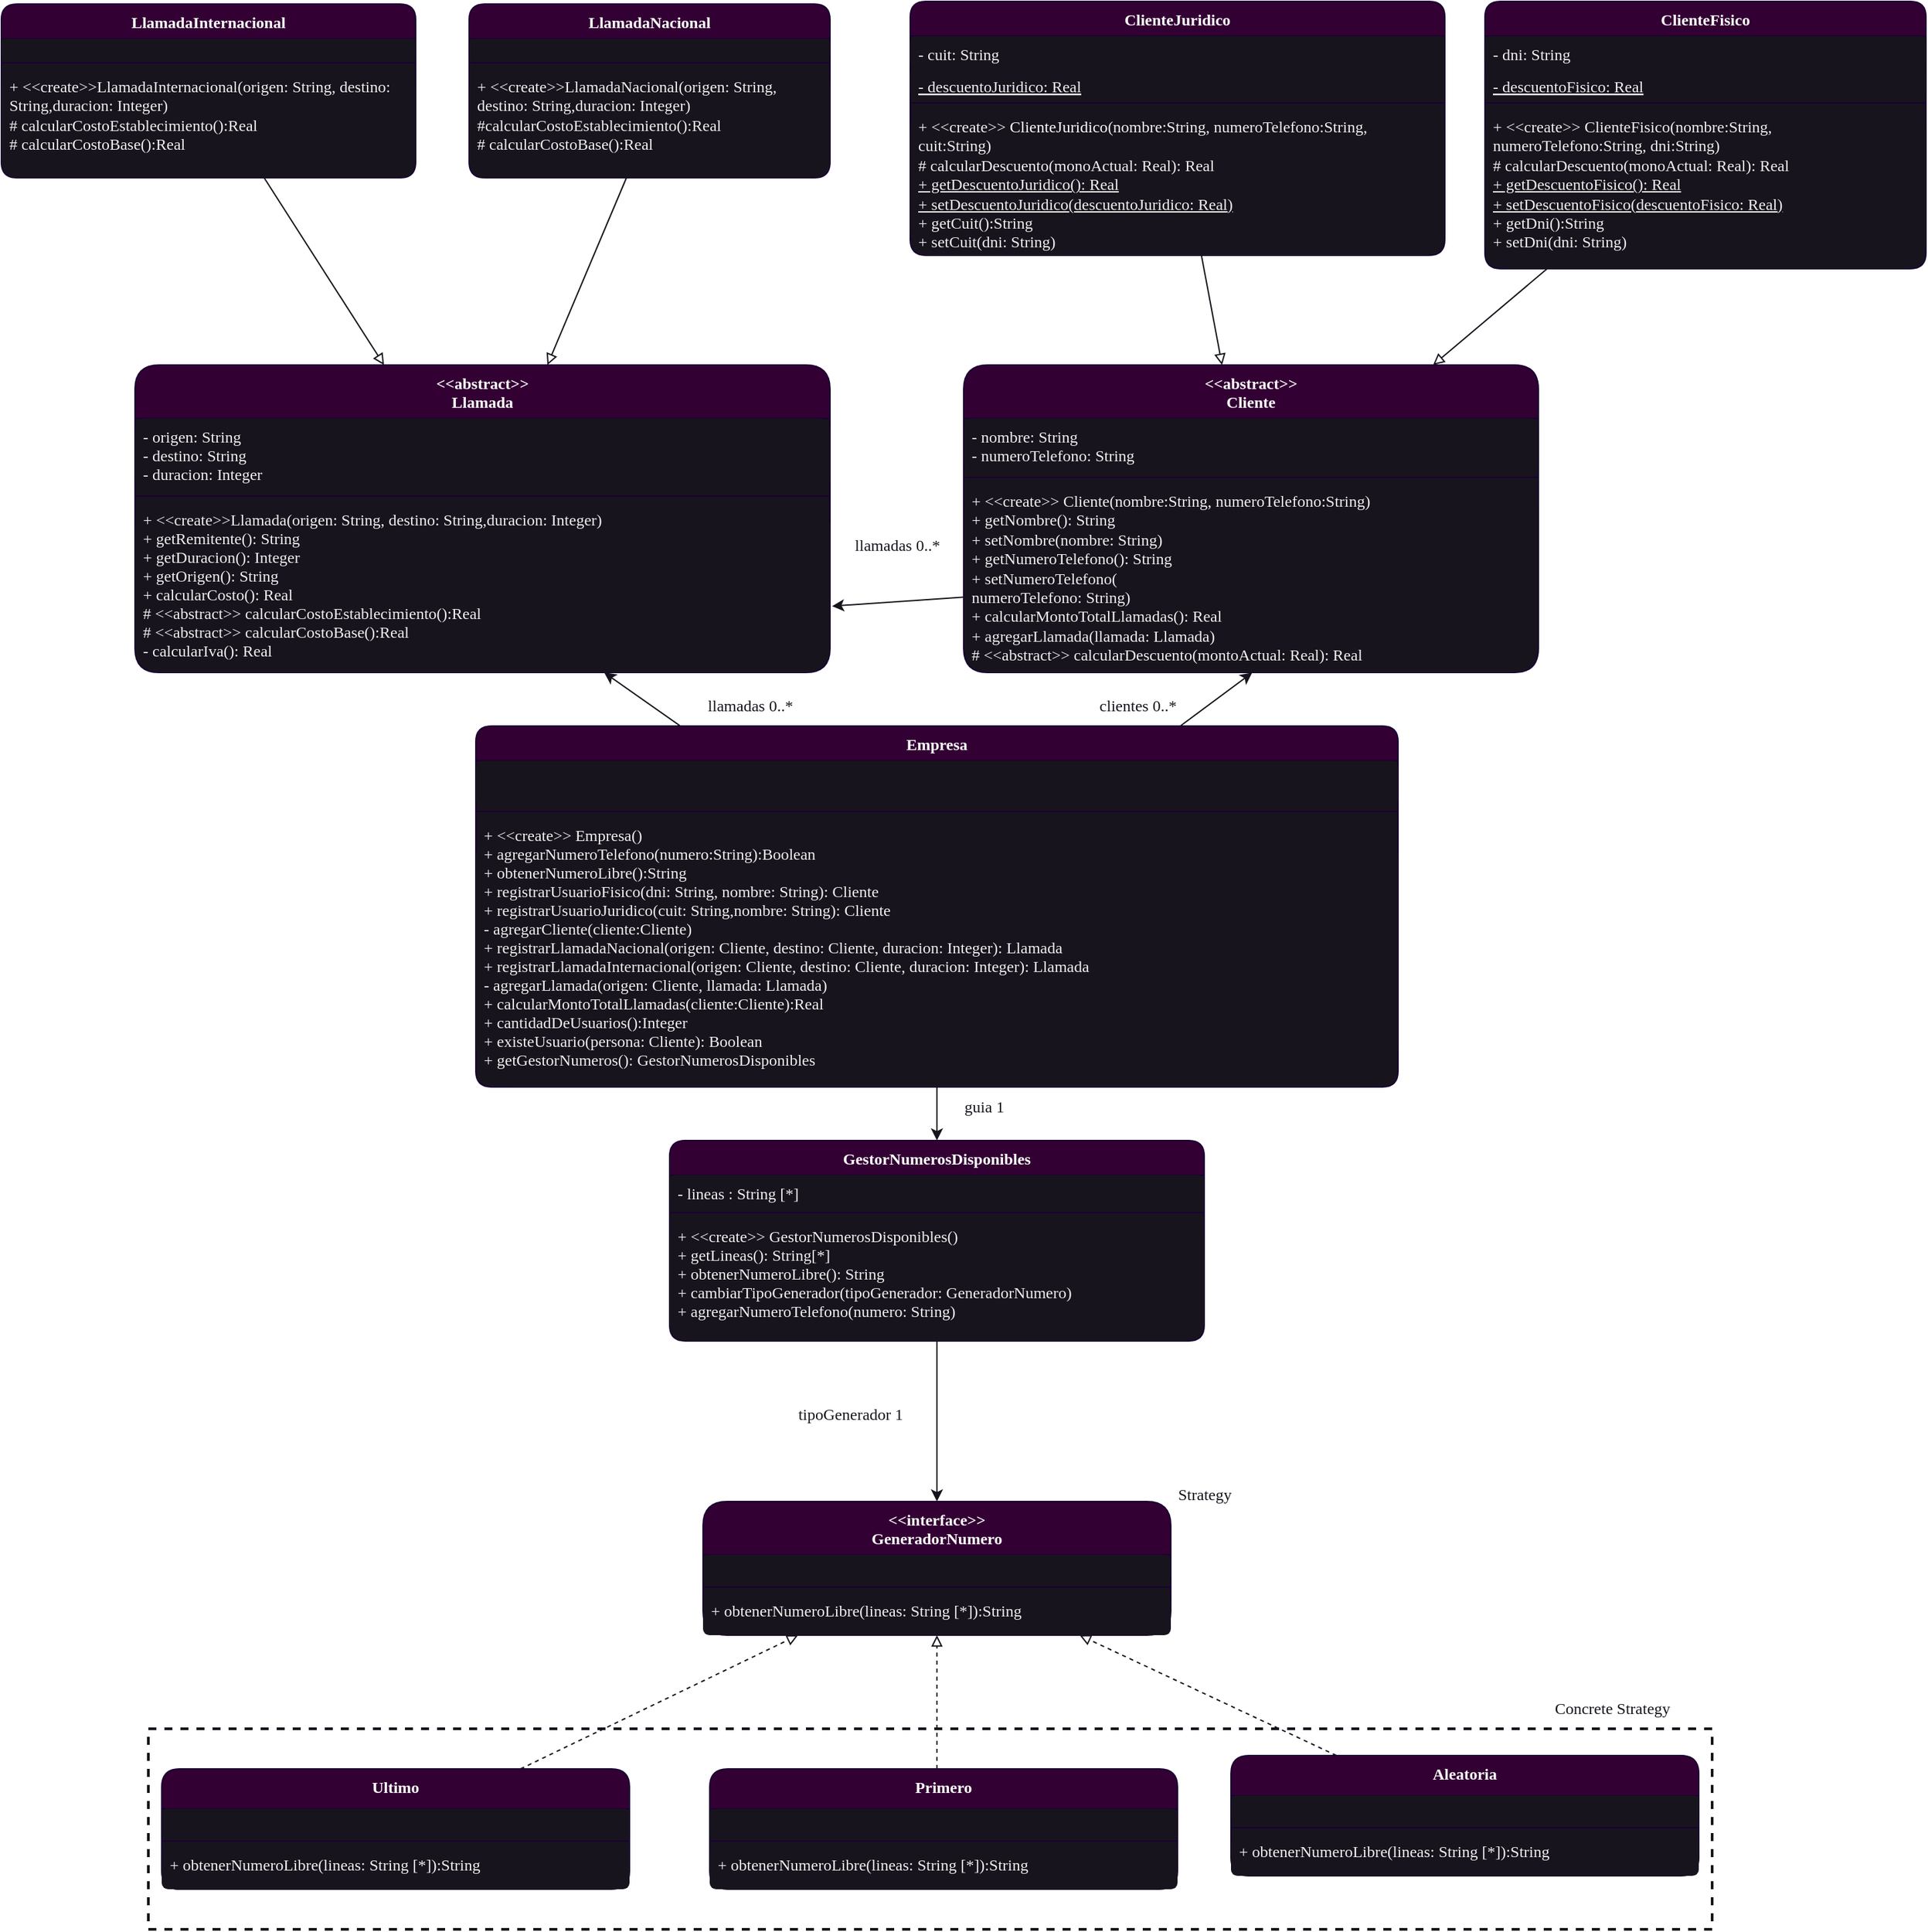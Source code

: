 <mxfile>
    <diagram id="ZDwx_2lt21PSLHX_r7NO" name="Page-1">
        <mxGraphModel dx="2600" dy="1743" grid="1" gridSize="10" guides="1" tooltips="1" connect="1" arrows="1" fold="1" page="1" pageScale="1" pageWidth="1169" pageHeight="827" background="#ffffff" math="0" shadow="0">
            <root>
                <mxCell id="0"/>
                <mxCell id="1" parent="0"/>
                <mxCell id="7" value="GestorNumerosDisponibles" style="swimlane;fontStyle=1;align=center;verticalAlign=top;childLayout=stackLayout;horizontal=1;startSize=26;horizontalStack=0;resizeParent=1;resizeParentMax=0;resizeLast=0;collapsible=1;marginBottom=0;fontFamily=JetBrains Mono;fontSource=https%3A%2F%2Ffonts.googleapis.com%2Fcss%3Ffamily%3DJetBrains%2BMono;swimlaneFillColor=#18141D;fillColor=#330033;fontColor=#ffffff;strokeColor=#190033;rounded=1;" parent="1" vertex="1">
                    <mxGeometry x="120" y="670" width="400" height="150" as="geometry"/>
                </mxCell>
                <mxCell id="8" value="- lineas : String [*]" style="text;strokeColor=none;fillColor=#18141D;align=left;verticalAlign=top;spacingLeft=4;spacingRight=4;overflow=hidden;rotatable=0;points=[[0,0.5],[1,0.5]];portConstraint=eastwest;fontFamily=JetBrains Mono;fontSource=https%3A%2F%2Ffonts.googleapis.com%2Fcss%3Ffamily%3DJetBrains%2BMono;rounded=1;fontColor=#F0F0F0;" parent="7" vertex="1">
                    <mxGeometry y="26" width="400" height="24" as="geometry"/>
                </mxCell>
                <mxCell id="9" value="" style="line;strokeWidth=1;fillColor=none;align=left;verticalAlign=middle;spacingTop=-1;spacingLeft=3;spacingRight=3;rotatable=0;labelPosition=right;points=[];portConstraint=eastwest;strokeColor=inherit;fontFamily=JetBrains Mono;fontSource=https%3A%2F%2Ffonts.googleapis.com%2Fcss%3Ffamily%3DJetBrains%2BMono;rounded=1;" parent="7" vertex="1">
                    <mxGeometry y="50" width="400" height="8" as="geometry"/>
                </mxCell>
                <mxCell id="10" value="+ &lt;&lt;create&gt;&gt; GestorNumerosDisponibles()&#10;+ getLineas(): String[*]&#10;+ obtenerNumeroLibre(): String&#10;+ cambiarTipoGenerador(tipoGenerador: GeneradorNumero)&#10;+ agregarNumeroTelefono(numero: String)" style="text;strokeColor=none;fillColor=#18141D;align=left;verticalAlign=top;spacingLeft=4;spacingRight=4;overflow=hidden;rotatable=0;points=[[0,0.5],[1,0.5]];portConstraint=eastwest;fontFamily=JetBrains Mono;fontSource=https%3A%2F%2Ffonts.googleapis.com%2Fcss%3Ffamily%3DJetBrains%2BMono;rounded=1;fontColor=#F0F0F0;" parent="7" vertex="1">
                    <mxGeometry y="58" width="400" height="92" as="geometry"/>
                </mxCell>
                <mxCell id="12" value="&lt;&lt;abstract&gt;&gt;&#10;Llamada" style="swimlane;fontStyle=1;align=center;verticalAlign=top;childLayout=stackLayout;horizontal=1;startSize=40;horizontalStack=0;resizeParent=1;resizeParentMax=0;resizeLast=0;collapsible=1;marginBottom=0;fontFamily=JetBrains Mono;fontSource=https%3A%2F%2Ffonts.googleapis.com%2Fcss%3Ffamily%3DJetBrains%2BMono;swimlaneFillColor=#18141D;fillColor=#330033;fontColor=#ffffff;strokeColor=#190033;rounded=1;" parent="1" vertex="1">
                    <mxGeometry x="-280" y="90" width="520" height="230" as="geometry"/>
                </mxCell>
                <mxCell id="13" value="- origen: String&#10;- destino: String&#10;- duracion: Integer" style="text;strokeColor=none;fillColor=#18141D;align=left;verticalAlign=top;spacingLeft=4;spacingRight=4;overflow=hidden;rotatable=0;points=[[0,0.5],[1,0.5]];portConstraint=eastwest;fontFamily=JetBrains Mono;fontSource=https%3A%2F%2Ffonts.googleapis.com%2Fcss%3Ffamily%3DJetBrains%2BMono;rounded=1;fontColor=#F0F0F0;" parent="12" vertex="1">
                    <mxGeometry y="40" width="520" height="54" as="geometry"/>
                </mxCell>
                <mxCell id="14" value="" style="line;strokeWidth=1;fillColor=none;align=left;verticalAlign=middle;spacingTop=-1;spacingLeft=3;spacingRight=3;rotatable=0;labelPosition=right;points=[];portConstraint=eastwest;strokeColor=inherit;fontFamily=JetBrains Mono;fontSource=https%3A%2F%2Ffonts.googleapis.com%2Fcss%3Ffamily%3DJetBrains%2BMono;rounded=1;" parent="12" vertex="1">
                    <mxGeometry y="94" width="520" height="8" as="geometry"/>
                </mxCell>
                <mxCell id="15" value="+ &lt;&lt;create&gt;&gt;Llamada(origen: String, destino: String,duracion: Integer)&#10;+ getRemitente(): String&#10;+ getDuracion(): Integer&#10;+ getOrigen(): String&#10;+ calcularCosto(): Real&#10;# &lt;&lt;abstract&gt;&gt; calcularCostoEstablecimiento():Real&#10;# &lt;&lt;abstract&gt;&gt; calcularCostoBase():Real&#10;- calcularIva(): Real" style="text;strokeColor=none;fillColor=#18141D;align=left;verticalAlign=top;spacingLeft=4;spacingRight=4;overflow=hidden;rotatable=0;points=[[0,0.5],[1,0.5]];portConstraint=eastwest;fontFamily=JetBrains Mono;fontSource=https%3A%2F%2Ffonts.googleapis.com%2Fcss%3Ffamily%3DJetBrains%2BMono;rounded=1;fontColor=#F0F0F0;" parent="12" vertex="1">
                    <mxGeometry y="102" width="520" height="128" as="geometry"/>
                </mxCell>
                <mxCell id="16" value="&lt;&lt;abstract&gt;&gt;&#10;Cliente" style="swimlane;fontStyle=1;align=center;verticalAlign=top;childLayout=stackLayout;horizontal=1;startSize=40;horizontalStack=0;resizeParent=1;resizeParentMax=0;resizeLast=0;collapsible=1;marginBottom=0;fontFamily=JetBrains Mono;fontSource=https%3A%2F%2Ffonts.googleapis.com%2Fcss%3Ffamily%3DJetBrains%2BMono;swimlaneFillColor=#18141D;fillColor=#330033;fontColor=#ffffff;strokeColor=#190033;gradientColor=none;rounded=1;labelBackgroundColor=none;labelBorderColor=none;" parent="1" vertex="1">
                    <mxGeometry x="340" y="90" width="430" height="230" as="geometry"/>
                </mxCell>
                <mxCell id="17" value="- nombre: String&#10;- numeroTelefono: String" style="text;strokeColor=none;fillColor=#18141D;align=left;verticalAlign=top;spacingLeft=4;spacingRight=4;overflow=hidden;rotatable=0;points=[[0,0.5],[1,0.5]];portConstraint=eastwest;fontFamily=JetBrains Mono;fontSource=https%3A%2F%2Ffonts.googleapis.com%2Fcss%3Ffamily%3DJetBrains%2BMono;rounded=1;fontColor=#F0F0F0;" parent="16" vertex="1">
                    <mxGeometry y="40" width="430" height="40" as="geometry"/>
                </mxCell>
                <mxCell id="18" value="" style="line;strokeWidth=1;fillColor=none;align=left;verticalAlign=middle;spacingTop=-1;spacingLeft=3;spacingRight=3;rotatable=0;labelPosition=right;points=[];portConstraint=eastwest;strokeColor=inherit;fontFamily=JetBrains Mono;fontSource=https%3A%2F%2Ffonts.googleapis.com%2Fcss%3Ffamily%3DJetBrains%2BMono;rounded=1;" parent="16" vertex="1">
                    <mxGeometry y="80" width="430" height="8" as="geometry"/>
                </mxCell>
                <mxCell id="19" value="+ &amp;lt;&amp;lt;create&amp;gt;&amp;gt; Cliente(nombre:String, numeroTelefono:String)&lt;br&gt;+ getNombre(): String&lt;br&gt;+ setNombre(nombre: String)&lt;br&gt;+ getNumeroTelefono(): String&lt;br&gt;+ setNumeroTelefono(&lt;br&gt;numeroTelefono: String)&lt;br&gt;+ calcularMontoTotalLlamadas(): Real&lt;br&gt;+ agregarLlamada(llamada: Llamada)&lt;br&gt;# &amp;lt;&amp;lt;abstract&amp;gt;&amp;gt; calcularDescuento(montoActual: Real): Real" style="text;strokeColor=none;fillColor=#18141D;align=left;verticalAlign=top;spacingLeft=4;spacingRight=4;overflow=hidden;rotatable=0;points=[[0,0.5],[1,0.5]];portConstraint=eastwest;fontFamily=JetBrains Mono;fontSource=https%3A%2F%2Ffonts.googleapis.com%2Fcss%3Ffamily%3DJetBrains%2BMono;rounded=1;labelBackgroundColor=none;labelBorderColor=none;html=1;fontColor=#F0F0F0;" parent="16" vertex="1">
                    <mxGeometry y="88" width="430" height="142" as="geometry"/>
                </mxCell>
                <mxCell id="40" style="edgeStyle=none;html=1;labelBackgroundColor=#FFFFFF;strokeColor=#18141D;fontColor=#F0F0F0;" parent="1" source="20" target="15" edge="1">
                    <mxGeometry relative="1" as="geometry"/>
                </mxCell>
                <mxCell id="41" style="edgeStyle=none;html=1;entryX=0.502;entryY=1.001;entryDx=0;entryDy=0;entryPerimeter=0;labelBackgroundColor=#FFFFFF;strokeColor=#18141D;fontColor=#F0F0F0;" parent="1" source="20" target="19" edge="1">
                    <mxGeometry relative="1" as="geometry"/>
                </mxCell>
                <mxCell id="20" value="Empresa" style="swimlane;fontStyle=1;align=center;verticalAlign=top;childLayout=stackLayout;horizontal=1;startSize=26;horizontalStack=0;resizeParent=1;resizeParentMax=0;resizeLast=0;collapsible=1;marginBottom=0;fontFamily=JetBrains Mono;fontSource=https%3A%2F%2Ffonts.googleapis.com%2Fcss%3Ffamily%3DJetBrains%2BMono;swimlaneFillColor=#18141D;fillColor=#330033;fontColor=#FFFFFF;strokeColor=#190033;rounded=1;" parent="1" vertex="1">
                    <mxGeometry x="-25" y="360" width="690" height="270" as="geometry"/>
                </mxCell>
                <mxCell id="21" value="" style="text;strokeColor=none;fillColor=#18141D;align=left;verticalAlign=top;spacingLeft=4;spacingRight=4;overflow=hidden;rotatable=0;points=[[0,0.5],[1,0.5]];portConstraint=eastwest;fontFamily=JetBrains Mono;fontSource=https%3A%2F%2Ffonts.googleapis.com%2Fcss%3Ffamily%3DJetBrains%2BMono;rounded=1;fontColor=#F0F0F0;" parent="20" vertex="1">
                    <mxGeometry y="26" width="690" height="34" as="geometry"/>
                </mxCell>
                <mxCell id="22" value="" style="line;strokeWidth=1;fillColor=none;align=left;verticalAlign=middle;spacingTop=-1;spacingLeft=3;spacingRight=3;rotatable=0;labelPosition=right;points=[];portConstraint=eastwest;strokeColor=inherit;fontFamily=JetBrains Mono;fontSource=https%3A%2F%2Ffonts.googleapis.com%2Fcss%3Ffamily%3DJetBrains%2BMono;rounded=1;" parent="20" vertex="1">
                    <mxGeometry y="60" width="690" height="8" as="geometry"/>
                </mxCell>
                <mxCell id="23" value="+ &lt;&lt;create&gt;&gt; Empresa()&#10;+ agregarNumeroTelefono(numero:String):Boolean&#10;+ obtenerNumeroLibre():String&#10;+ registrarUsuarioFisico(dni: String, nombre: String): Cliente&#10;+ registrarUsuarioJuridico(cuit: String,nombre: String): Cliente&#10;- agregarCliente(cliente:Cliente)&#10;+ registrarLlamadaNacional(origen: Cliente, destino: Cliente, duracion: Integer): Llamada&#10;+ registrarLlamadaInternacional(origen: Cliente, destino: Cliente, duracion: Integer): Llamada&#10;- agregarLlamada(origen: Cliente, llamada: Llamada)&#10;+ calcularMontoTotalLlamadas(cliente:Cliente):Real&#10;+ cantidadDeUsuarios():Integer&#10;+ existeUsuario(persona: Cliente): Boolean&#10;+ getGestorNumeros(): GestorNumerosDisponibles" style="text;strokeColor=none;fillColor=#18141D;align=left;verticalAlign=top;spacingLeft=4;spacingRight=4;overflow=hidden;rotatable=0;points=[[0,0.5],[1,0.5]];portConstraint=eastwest;fontFamily=JetBrains Mono;fontSource=https%3A%2F%2Ffonts.googleapis.com%2Fcss%3Ffamily%3DJetBrains%2BMono;rounded=1;shadow=0;glass=0;fontColor=#F0F0F0;" parent="20" vertex="1">
                    <mxGeometry y="68" width="690" height="202" as="geometry"/>
                </mxCell>
                <mxCell id="25" value="llamadas 0..*" style="text;html=1;align=center;verticalAlign=middle;resizable=0;points=[];autosize=1;strokeColor=none;fillColor=none;fontFamily=JetBrains Mono;fontColor=#18141D;fontSource=https%3A%2F%2Ffonts.googleapis.com%2Fcss%3Ffamily%3DJetBrains%2BMono;rounded=1;" parent="1" vertex="1">
                    <mxGeometry x="230" y="210" width="120" height="30" as="geometry"/>
                </mxCell>
                <mxCell id="30" style="edgeStyle=none;html=1;entryX=1.003;entryY=0.612;entryDx=0;entryDy=0;entryPerimeter=0;fontFamily=JetBrains Mono;fontSource=https%3A%2F%2Ffonts.googleapis.com%2Fcss%3Ffamily%3DJetBrains%2BMono;fontColor=#FFFFFF;labelBackgroundColor=#FFFFFF;rounded=1;strokeColor=#18141D;" parent="1" source="19" target="15" edge="1">
                    <mxGeometry relative="1" as="geometry"/>
                </mxCell>
                <mxCell id="33" value="clientes 0..*" style="text;html=1;align=center;verticalAlign=middle;resizable=0;points=[];autosize=1;strokeColor=none;fillColor=none;fontFamily=JetBrains Mono;fontColor=#18141D;fontSource=https%3A%2F%2Ffonts.googleapis.com%2Fcss%3Ffamily%3DJetBrains%2BMono;rounded=1;" parent="1" vertex="1">
                    <mxGeometry x="410" y="330" width="120" height="30" as="geometry"/>
                </mxCell>
                <mxCell id="37" value="guia 1" style="text;html=1;align=center;verticalAlign=middle;resizable=0;points=[];autosize=1;strokeColor=none;fillColor=none;fontFamily=JetBrains Mono;fontColor=#18141D;fontSource=https%3A%2F%2Ffonts.googleapis.com%2Fcss%3Ffamily%3DJetBrains%2BMono;rounded=1;" parent="1" vertex="1">
                    <mxGeometry x="320" y="630" width="70" height="30" as="geometry"/>
                </mxCell>
                <mxCell id="38" value="llamadas 0..*" style="text;html=1;align=center;verticalAlign=middle;resizable=0;points=[];autosize=1;strokeColor=none;fillColor=none;fontFamily=JetBrains Mono;fontColor=#18141D;fontSource=https%3A%2F%2Ffonts.googleapis.com%2Fcss%3Ffamily%3DJetBrains%2BMono;rounded=1;labelBackgroundColor=none;" parent="1" vertex="1">
                    <mxGeometry x="120" y="330" width="120" height="30" as="geometry"/>
                </mxCell>
                <mxCell id="42" style="edgeStyle=none;html=1;labelBackgroundColor=#FFFFFF;strokeColor=#18141D;fontColor=#18141D;" parent="1" source="23" target="7" edge="1">
                    <mxGeometry relative="1" as="geometry"/>
                </mxCell>
                <mxCell id="43" value="&lt;&lt;interface&gt;&gt;&#10;GeneradorNumero" style="swimlane;fontStyle=1;align=center;verticalAlign=top;childLayout=stackLayout;horizontal=1;startSize=40;horizontalStack=0;resizeParent=1;resizeParentMax=0;resizeLast=0;collapsible=1;marginBottom=0;fontFamily=JetBrains Mono;fontSource=https%3A%2F%2Ffonts.googleapis.com%2Fcss%3Ffamily%3DJetBrains%2BMono;swimlaneFillColor=#18141D;fillColor=#330033;fontColor=#ffffff;strokeColor=#190033;rounded=1;" parent="1" vertex="1">
                    <mxGeometry x="145" y="940" width="350" height="100" as="geometry"/>
                </mxCell>
                <mxCell id="44" value="" style="text;strokeColor=none;fillColor=#18141D;align=left;verticalAlign=top;spacingLeft=4;spacingRight=4;overflow=hidden;rotatable=0;points=[[0,0.5],[1,0.5]];portConstraint=eastwest;fontFamily=JetBrains Mono;fontSource=https%3A%2F%2Ffonts.googleapis.com%2Fcss%3Ffamily%3DJetBrains%2BMono;rounded=1;fontColor=#F0F0F0;" parent="43" vertex="1">
                    <mxGeometry y="40" width="350" height="20" as="geometry"/>
                </mxCell>
                <mxCell id="45" value="" style="line;strokeWidth=1;fillColor=none;align=left;verticalAlign=middle;spacingTop=-1;spacingLeft=3;spacingRight=3;rotatable=0;labelPosition=right;points=[];portConstraint=eastwest;strokeColor=inherit;fontFamily=JetBrains Mono;fontSource=https%3A%2F%2Ffonts.googleapis.com%2Fcss%3Ffamily%3DJetBrains%2BMono;rounded=1;" parent="43" vertex="1">
                    <mxGeometry y="60" width="350" height="8" as="geometry"/>
                </mxCell>
                <mxCell id="46" value="+ obtenerNumeroLibre(lineas: String [*]):String" style="text;strokeColor=none;fillColor=#18141D;align=left;verticalAlign=top;spacingLeft=4;spacingRight=4;overflow=hidden;rotatable=0;points=[[0,0.5],[1,0.5]];portConstraint=eastwest;fontFamily=JetBrains Mono;fontSource=https%3A%2F%2Ffonts.googleapis.com%2Fcss%3Ffamily%3DJetBrains%2BMono;rounded=1;fontColor=#F0F0F0;" parent="43" vertex="1">
                    <mxGeometry y="68" width="350" height="32" as="geometry"/>
                </mxCell>
                <mxCell id="47" style="edgeStyle=none;html=1;labelBackgroundColor=#FFFFFF;strokeColor=#18141D;fontColor=#18141D;" parent="1" source="7" target="43" edge="1">
                    <mxGeometry relative="1" as="geometry">
                        <mxPoint x="470" y="730" as="sourcePoint"/>
                        <mxPoint x="470" y="800" as="targetPoint"/>
                    </mxGeometry>
                </mxCell>
                <mxCell id="48" value="tipoGenerador 1" style="text;html=1;align=center;verticalAlign=middle;resizable=0;points=[];autosize=1;strokeColor=none;fillColor=none;fontFamily=JetBrains Mono;fontColor=#18141D;fontSource=https%3A%2F%2Ffonts.googleapis.com%2Fcss%3Ffamily%3DJetBrains%2BMono;rounded=1;" parent="1" vertex="1">
                    <mxGeometry x="190" y="860" width="130" height="30" as="geometry"/>
                </mxCell>
                <mxCell id="49" value="Primero" style="swimlane;fontStyle=1;align=center;verticalAlign=top;childLayout=stackLayout;horizontal=1;startSize=30;horizontalStack=0;resizeParent=1;resizeParentMax=0;resizeLast=0;collapsible=1;marginBottom=0;fontFamily=JetBrains Mono;fontSource=https%3A%2F%2Ffonts.googleapis.com%2Fcss%3Ffamily%3DJetBrains%2BMono;swimlaneFillColor=#18141D;fillColor=#330033;fontColor=#ffffff;strokeColor=#190033;rounded=1;" parent="1" vertex="1">
                    <mxGeometry x="150" y="1140" width="350" height="90" as="geometry"/>
                </mxCell>
                <mxCell id="61" style="edgeStyle=none;html=1;labelBackgroundColor=#FFFFFF;strokeColor=#18141D;fontColor=#18141D;exitX=1;exitY=0.5;exitDx=0;exitDy=0;endArrow=block;endFill=0;dashed=1;" parent="49" target="43" edge="1">
                    <mxGeometry relative="1" as="geometry">
                        <mxPoint x="170" as="sourcePoint"/>
                        <mxPoint x="360" as="targetPoint"/>
                    </mxGeometry>
                </mxCell>
                <mxCell id="50" value="" style="text;strokeColor=none;fillColor=#18141D;align=left;verticalAlign=top;spacingLeft=4;spacingRight=4;overflow=hidden;rotatable=0;points=[[0,0.5],[1,0.5]];portConstraint=eastwest;fontFamily=JetBrains Mono;fontSource=https%3A%2F%2Ffonts.googleapis.com%2Fcss%3Ffamily%3DJetBrains%2BMono;rounded=1;fontColor=#F0F0F0;" parent="49" vertex="1">
                    <mxGeometry y="30" width="350" height="20" as="geometry"/>
                </mxCell>
                <mxCell id="51" value="" style="line;strokeWidth=1;fillColor=none;align=left;verticalAlign=middle;spacingTop=-1;spacingLeft=3;spacingRight=3;rotatable=0;labelPosition=right;points=[];portConstraint=eastwest;strokeColor=inherit;fontFamily=JetBrains Mono;fontSource=https%3A%2F%2Ffonts.googleapis.com%2Fcss%3Ffamily%3DJetBrains%2BMono;rounded=1;" parent="49" vertex="1">
                    <mxGeometry y="50" width="350" height="8" as="geometry"/>
                </mxCell>
                <mxCell id="52" value="+ obtenerNumeroLibre(lineas: String [*]):String" style="text;strokeColor=none;fillColor=#18141D;align=left;verticalAlign=top;spacingLeft=4;spacingRight=4;overflow=hidden;rotatable=0;points=[[0,0.5],[1,0.5]];portConstraint=eastwest;fontFamily=JetBrains Mono;fontSource=https%3A%2F%2Ffonts.googleapis.com%2Fcss%3Ffamily%3DJetBrains%2BMono;rounded=1;fontColor=#F0F0F0;" parent="49" vertex="1">
                    <mxGeometry y="58" width="350" height="32" as="geometry"/>
                </mxCell>
                <mxCell id="53" value="Ultimo" style="swimlane;fontStyle=1;align=center;verticalAlign=top;childLayout=stackLayout;horizontal=1;startSize=30;horizontalStack=0;resizeParent=1;resizeParentMax=0;resizeLast=0;collapsible=1;marginBottom=0;fontFamily=JetBrains Mono;fontSource=https%3A%2F%2Ffonts.googleapis.com%2Fcss%3Ffamily%3DJetBrains%2BMono;swimlaneFillColor=#18141D;fillColor=#330033;fontColor=#ffffff;strokeColor=#190033;rounded=1;" parent="1" vertex="1">
                    <mxGeometry x="-260" y="1140" width="350" height="90" as="geometry"/>
                </mxCell>
                <mxCell id="54" value="" style="text;strokeColor=none;fillColor=#18141D;align=left;verticalAlign=top;spacingLeft=4;spacingRight=4;overflow=hidden;rotatable=0;points=[[0,0.5],[1,0.5]];portConstraint=eastwest;fontFamily=JetBrains Mono;fontSource=https%3A%2F%2Ffonts.googleapis.com%2Fcss%3Ffamily%3DJetBrains%2BMono;rounded=1;fontColor=#F0F0F0;" parent="53" vertex="1">
                    <mxGeometry y="30" width="350" height="20" as="geometry"/>
                </mxCell>
                <mxCell id="55" value="" style="line;strokeWidth=1;fillColor=none;align=left;verticalAlign=middle;spacingTop=-1;spacingLeft=3;spacingRight=3;rotatable=0;labelPosition=right;points=[];portConstraint=eastwest;strokeColor=inherit;fontFamily=JetBrains Mono;fontSource=https%3A%2F%2Ffonts.googleapis.com%2Fcss%3Ffamily%3DJetBrains%2BMono;rounded=1;" parent="53" vertex="1">
                    <mxGeometry y="50" width="350" height="8" as="geometry"/>
                </mxCell>
                <mxCell id="56" value="+ obtenerNumeroLibre(lineas: String [*]):String" style="text;strokeColor=none;fillColor=#18141D;align=left;verticalAlign=top;spacingLeft=4;spacingRight=4;overflow=hidden;rotatable=0;points=[[0,0.5],[1,0.5]];portConstraint=eastwest;fontFamily=JetBrains Mono;fontSource=https%3A%2F%2Ffonts.googleapis.com%2Fcss%3Ffamily%3DJetBrains%2BMono;rounded=1;fontColor=#F0F0F0;" parent="53" vertex="1">
                    <mxGeometry y="58" width="350" height="32" as="geometry"/>
                </mxCell>
                <mxCell id="57" value="Aleatoria" style="swimlane;fontStyle=1;align=center;verticalAlign=top;childLayout=stackLayout;horizontal=1;startSize=30;horizontalStack=0;resizeParent=1;resizeParentMax=0;resizeLast=0;collapsible=1;marginBottom=0;fontFamily=JetBrains Mono;fontSource=https%3A%2F%2Ffonts.googleapis.com%2Fcss%3Ffamily%3DJetBrains%2BMono;swimlaneFillColor=#18141D;fillColor=#330033;fontColor=#ffffff;strokeColor=#190033;rounded=1;" parent="1" vertex="1">
                    <mxGeometry x="540" y="1130" width="350" height="90" as="geometry"/>
                </mxCell>
                <mxCell id="58" value="" style="text;strokeColor=none;fillColor=#18141D;align=left;verticalAlign=top;spacingLeft=4;spacingRight=4;overflow=hidden;rotatable=0;points=[[0,0.5],[1,0.5]];portConstraint=eastwest;fontFamily=JetBrains Mono;fontSource=https%3A%2F%2Ffonts.googleapis.com%2Fcss%3Ffamily%3DJetBrains%2BMono;rounded=1;fontColor=#F0F0F0;" parent="57" vertex="1">
                    <mxGeometry y="30" width="350" height="20" as="geometry"/>
                </mxCell>
                <mxCell id="59" value="" style="line;strokeWidth=1;fillColor=none;align=left;verticalAlign=middle;spacingTop=-1;spacingLeft=3;spacingRight=3;rotatable=0;labelPosition=right;points=[];portConstraint=eastwest;strokeColor=inherit;fontFamily=JetBrains Mono;fontSource=https%3A%2F%2Ffonts.googleapis.com%2Fcss%3Ffamily%3DJetBrains%2BMono;rounded=1;" parent="57" vertex="1">
                    <mxGeometry y="50" width="350" height="8" as="geometry"/>
                </mxCell>
                <mxCell id="60" value="+ obtenerNumeroLibre(lineas: String [*]):String" style="text;strokeColor=none;fillColor=#18141D;align=left;verticalAlign=top;spacingLeft=4;spacingRight=4;overflow=hidden;rotatable=0;points=[[0,0.5],[1,0.5]];portConstraint=eastwest;fontFamily=JetBrains Mono;fontSource=https%3A%2F%2Ffonts.googleapis.com%2Fcss%3Ffamily%3DJetBrains%2BMono;rounded=1;fontColor=#F0F0F0;" parent="57" vertex="1">
                    <mxGeometry y="58" width="350" height="32" as="geometry"/>
                </mxCell>
                <mxCell id="62" style="edgeStyle=none;html=1;labelBackgroundColor=#FFFFFF;strokeColor=#18141D;fontColor=#18141D;endArrow=block;endFill=0;dashed=1;" parent="1" source="53" target="43" edge="1">
                    <mxGeometry relative="1" as="geometry">
                        <mxPoint x="479.76" y="890" as="sourcePoint"/>
                        <mxPoint x="479.66" y="789.992" as="targetPoint"/>
                    </mxGeometry>
                </mxCell>
                <mxCell id="63" style="edgeStyle=none;html=1;labelBackgroundColor=#FFFFFF;strokeColor=#18141D;fontColor=#18141D;endArrow=block;endFill=0;dashed=1;" parent="1" source="57" target="43" edge="1">
                    <mxGeometry relative="1" as="geometry">
                        <mxPoint x="1230.0" y="890" as="sourcePoint"/>
                        <mxPoint x="990" y="820" as="targetPoint"/>
                    </mxGeometry>
                </mxCell>
                <mxCell id="65" value="LlamadaNacional" style="swimlane;fontStyle=1;align=center;verticalAlign=top;childLayout=stackLayout;horizontal=1;startSize=26;horizontalStack=0;resizeParent=1;resizeParentMax=0;resizeLast=0;collapsible=1;marginBottom=0;fontFamily=JetBrains Mono;fontSource=https%3A%2F%2Ffonts.googleapis.com%2Fcss%3Ffamily%3DJetBrains%2BMono;swimlaneFillColor=#18141D;fillColor=#330033;fontColor=#ffffff;strokeColor=#190033;rounded=1;" parent="1" vertex="1">
                    <mxGeometry x="-30" y="-180" width="270" height="130" as="geometry"/>
                </mxCell>
                <mxCell id="66" value="" style="text;strokeColor=none;fillColor=#18141D;align=left;verticalAlign=top;spacingLeft=4;spacingRight=4;overflow=hidden;rotatable=0;points=[[0,0.5],[1,0.5]];portConstraint=eastwest;fontFamily=JetBrains Mono;fontSource=https%3A%2F%2Ffonts.googleapis.com%2Fcss%3Ffamily%3DJetBrains%2BMono;rounded=1;fontColor=#F0F0F0;fontStyle=4" parent="65" vertex="1">
                    <mxGeometry y="26" width="270" height="14" as="geometry"/>
                </mxCell>
                <mxCell id="67" value="" style="line;strokeWidth=1;fillColor=none;align=left;verticalAlign=middle;spacingTop=-1;spacingLeft=3;spacingRight=3;rotatable=0;labelPosition=right;points=[];portConstraint=eastwest;strokeColor=inherit;fontFamily=JetBrains Mono;fontSource=https%3A%2F%2Ffonts.googleapis.com%2Fcss%3Ffamily%3DJetBrains%2BMono;rounded=1;" parent="65" vertex="1">
                    <mxGeometry y="40" width="270" height="8" as="geometry"/>
                </mxCell>
                <mxCell id="68" value="+ &lt;&lt;create&gt;&gt;LlamadaNacional(origen: String, destino: String,duracion: Integer)&#10;#calcularCostoEstablecimiento():Real&#10;# calcularCostoBase():Real" style="text;strokeColor=none;fillColor=#18141D;align=left;verticalAlign=top;spacingLeft=4;spacingRight=4;overflow=hidden;rotatable=0;points=[[0,0.5],[1,0.5]];portConstraint=eastwest;fontFamily=JetBrains Mono;fontSource=https%3A%2F%2Ffonts.googleapis.com%2Fcss%3Ffamily%3DJetBrains%2BMono;rounded=1;fontColor=#F0F0F0;whiteSpace=wrap;" parent="65" vertex="1">
                    <mxGeometry y="48" width="270" height="82" as="geometry"/>
                </mxCell>
                <mxCell id="69" value="LlamadaInternacional" style="swimlane;fontStyle=1;align=center;verticalAlign=top;childLayout=stackLayout;horizontal=1;startSize=26;horizontalStack=0;resizeParent=1;resizeParentMax=0;resizeLast=0;collapsible=1;marginBottom=0;fontFamily=JetBrains Mono;fontSource=https%3A%2F%2Ffonts.googleapis.com%2Fcss%3Ffamily%3DJetBrains%2BMono;swimlaneFillColor=#18141D;fillColor=#330033;fontColor=#ffffff;strokeColor=#190033;rounded=1;whiteSpace=wrap;" parent="1" vertex="1">
                    <mxGeometry x="-380" y="-180" width="310" height="130" as="geometry"/>
                </mxCell>
                <mxCell id="70" value="" style="text;strokeColor=none;fillColor=#18141D;align=left;verticalAlign=top;spacingLeft=4;spacingRight=4;overflow=hidden;rotatable=0;points=[[0,0.5],[1,0.5]];portConstraint=eastwest;fontFamily=JetBrains Mono;fontSource=https%3A%2F%2Ffonts.googleapis.com%2Fcss%3Ffamily%3DJetBrains%2BMono;rounded=1;fontColor=#F0F0F0;fontStyle=4" parent="69" vertex="1">
                    <mxGeometry y="26" width="310" height="14" as="geometry"/>
                </mxCell>
                <mxCell id="71" value="" style="line;strokeWidth=1;fillColor=none;align=left;verticalAlign=middle;spacingTop=-1;spacingLeft=3;spacingRight=3;rotatable=0;labelPosition=right;points=[];portConstraint=eastwest;strokeColor=inherit;fontFamily=JetBrains Mono;fontSource=https%3A%2F%2Ffonts.googleapis.com%2Fcss%3Ffamily%3DJetBrains%2BMono;rounded=1;" parent="69" vertex="1">
                    <mxGeometry y="40" width="310" height="8" as="geometry"/>
                </mxCell>
                <mxCell id="72" value="+ &lt;&lt;create&gt;&gt;LlamadaInternacional(origen: String, destino: String,duracion: Integer)&#10;# calcularCostoEstablecimiento():Real&#10;# calcularCostoBase():Real" style="text;strokeColor=none;fillColor=#18141D;align=left;verticalAlign=top;spacingLeft=4;spacingRight=4;overflow=hidden;rotatable=0;points=[[0,0.5],[1,0.5]];portConstraint=eastwest;fontFamily=JetBrains Mono;fontSource=https%3A%2F%2Ffonts.googleapis.com%2Fcss%3Ffamily%3DJetBrains%2BMono;rounded=1;fontColor=#F0F0F0;whiteSpace=wrap;" parent="69" vertex="1">
                    <mxGeometry y="48" width="310" height="82" as="geometry"/>
                </mxCell>
                <mxCell id="73" style="edgeStyle=none;html=1;labelBackgroundColor=#FFFFFF;strokeColor=#18141D;fontColor=#F0F0F0;endArrow=block;endFill=0;" parent="1" source="69" target="12" edge="1">
                    <mxGeometry relative="1" as="geometry">
                        <mxPoint x="-14.7" y="36.66" as="sourcePoint"/>
                        <mxPoint x="-70" y="-50" as="targetPoint"/>
                    </mxGeometry>
                </mxCell>
                <mxCell id="74" style="edgeStyle=none;html=1;labelBackgroundColor=#FFFFFF;strokeColor=#18141D;fontColor=#F0F0F0;endArrow=block;endFill=0;" parent="1" source="68" target="12" edge="1">
                    <mxGeometry relative="1" as="geometry">
                        <mxPoint x="-2.08" y="-70.004" as="sourcePoint"/>
                        <mxPoint x="120" y="13.34" as="targetPoint"/>
                    </mxGeometry>
                </mxCell>
                <mxCell id="75" value="ClienteFisico" style="swimlane;fontStyle=1;align=center;verticalAlign=top;childLayout=stackLayout;horizontal=1;startSize=26;horizontalStack=0;resizeParent=1;resizeParentMax=0;resizeLast=0;collapsible=1;marginBottom=0;fontFamily=JetBrains Mono;fontSource=https%3A%2F%2Ffonts.googleapis.com%2Fcss%3Ffamily%3DJetBrains%2BMono;swimlaneFillColor=#18141D;fillColor=#330033;fontColor=#ffffff;strokeColor=#190033;gradientColor=none;rounded=1;labelBackgroundColor=none;labelBorderColor=none;" parent="1" vertex="1">
                    <mxGeometry x="730" y="-182" width="330" height="200" as="geometry"/>
                </mxCell>
                <mxCell id="76" value="- dni: String" style="text;strokeColor=none;fillColor=#18141D;align=left;verticalAlign=top;spacingLeft=4;spacingRight=4;overflow=hidden;rotatable=0;points=[[0,0.5],[1,0.5]];portConstraint=eastwest;fontFamily=JetBrains Mono;fontSource=https%3A%2F%2Ffonts.googleapis.com%2Fcss%3Ffamily%3DJetBrains%2BMono;rounded=1;fontColor=#F0F0F0;" parent="75" vertex="1">
                    <mxGeometry y="26" width="330" height="24" as="geometry"/>
                </mxCell>
                <mxCell id="89" value="- descuentoFisico: Real" style="text;strokeColor=none;fillColor=#18141D;align=left;verticalAlign=top;spacingLeft=4;spacingRight=4;overflow=hidden;rotatable=0;points=[[0,0.5],[1,0.5]];portConstraint=eastwest;fontFamily=JetBrains Mono;fontSource=https%3A%2F%2Ffonts.googleapis.com%2Fcss%3Ffamily%3DJetBrains%2BMono;rounded=1;fontColor=#F0F0F0;fontStyle=4" parent="75" vertex="1">
                    <mxGeometry y="50" width="330" height="22" as="geometry"/>
                </mxCell>
                <mxCell id="77" value="" style="line;strokeWidth=1;fillColor=none;align=left;verticalAlign=middle;spacingTop=-1;spacingLeft=3;spacingRight=3;rotatable=0;labelPosition=right;points=[];portConstraint=eastwest;strokeColor=inherit;fontFamily=JetBrains Mono;fontSource=https%3A%2F%2Ffonts.googleapis.com%2Fcss%3Ffamily%3DJetBrains%2BMono;rounded=1;" parent="75" vertex="1">
                    <mxGeometry y="72" width="330" height="8" as="geometry"/>
                </mxCell>
                <mxCell id="78" value="+ &amp;lt;&amp;lt;create&amp;gt;&amp;gt; ClienteFisico(nombre:String, numeroTelefono:String, dni:String)&lt;br&gt;# calcularDescuento(monoActual: Real): Real&lt;br&gt;&lt;u&gt;+ getDescuentoFisico(): Real&lt;br&gt;+ setDescuentoFisico(descuentoFisico: Real)&lt;br&gt;&lt;/u&gt;+ getDni():String&lt;br&gt;+ setDni(dni: String)" style="text;strokeColor=none;fillColor=#18141D;align=left;verticalAlign=top;spacingLeft=4;spacingRight=4;overflow=hidden;rotatable=0;points=[[0,0.5],[1,0.5]];portConstraint=eastwest;fontFamily=JetBrains Mono;fontSource=https%3A%2F%2Ffonts.googleapis.com%2Fcss%3Ffamily%3DJetBrains%2BMono;rounded=1;labelBackgroundColor=none;labelBorderColor=none;html=1;fontColor=#F0F0F0;whiteSpace=wrap;" parent="75" vertex="1">
                    <mxGeometry y="80" width="330" height="120" as="geometry"/>
                </mxCell>
                <mxCell id="79" value="ClienteJuridico" style="swimlane;fontStyle=1;align=center;verticalAlign=top;childLayout=stackLayout;horizontal=1;startSize=26;horizontalStack=0;resizeParent=1;resizeParentMax=0;resizeLast=0;collapsible=1;marginBottom=0;fontFamily=JetBrains Mono;fontSource=https%3A%2F%2Ffonts.googleapis.com%2Fcss%3Ffamily%3DJetBrains%2BMono;swimlaneFillColor=#18141D;fillColor=#330033;fontColor=#ffffff;strokeColor=#190033;gradientColor=none;rounded=1;labelBackgroundColor=none;labelBorderColor=none;" parent="1" vertex="1">
                    <mxGeometry x="300" y="-182" width="400" height="190" as="geometry"/>
                </mxCell>
                <mxCell id="80" value="- cuit: String" style="text;strokeColor=none;fillColor=#18141D;align=left;verticalAlign=top;spacingLeft=4;spacingRight=4;overflow=hidden;rotatable=0;points=[[0,0.5],[1,0.5]];portConstraint=eastwest;fontFamily=JetBrains Mono;fontSource=https%3A%2F%2Ffonts.googleapis.com%2Fcss%3Ffamily%3DJetBrains%2BMono;rounded=1;fontColor=#F0F0F0;fontStyle=0" parent="79" vertex="1">
                    <mxGeometry y="26" width="400" height="24" as="geometry"/>
                </mxCell>
                <mxCell id="88" value="- descuentoJuridico: Real" style="text;strokeColor=none;fillColor=#18141D;align=left;verticalAlign=top;spacingLeft=4;spacingRight=4;overflow=hidden;rotatable=0;points=[[0,0.5],[1,0.5]];portConstraint=eastwest;fontFamily=JetBrains Mono;fontSource=https%3A%2F%2Ffonts.googleapis.com%2Fcss%3Ffamily%3DJetBrains%2BMono;rounded=1;fontColor=#F0F0F0;fontStyle=4" parent="79" vertex="1">
                    <mxGeometry y="50" width="400" height="22" as="geometry"/>
                </mxCell>
                <mxCell id="81" value="" style="line;strokeWidth=1;fillColor=none;align=left;verticalAlign=middle;spacingTop=-1;spacingLeft=3;spacingRight=3;rotatable=0;labelPosition=right;points=[];portConstraint=eastwest;strokeColor=inherit;fontFamily=JetBrains Mono;fontSource=https%3A%2F%2Ffonts.googleapis.com%2Fcss%3Ffamily%3DJetBrains%2BMono;rounded=1;" parent="79" vertex="1">
                    <mxGeometry y="72" width="400" height="8" as="geometry"/>
                </mxCell>
                <mxCell id="82" value="+ &amp;lt;&amp;lt;create&amp;gt;&amp;gt;&amp;nbsp;&lt;span style=&quot;color: rgb(255, 255, 255); text-align: center;&quot;&gt;ClienteJuridico&lt;/span&gt;(nombre:String, numeroTelefono:String, cuit:String)&lt;br&gt;# calcularDescuento(monoActual: Real): Real&lt;br&gt;&lt;u&gt;+ getDescuentoJuridico(): Real&lt;br&gt;+ setDescuentoJuridico(descuentoJuridico: Real)&lt;br&gt;&lt;/u&gt;+ getCuit():String&lt;br&gt;+ setCuit(dni: String)" style="text;strokeColor=none;fillColor=#18141D;align=left;verticalAlign=top;spacingLeft=4;spacingRight=4;overflow=hidden;rotatable=0;points=[[0,0.5],[1,0.5]];portConstraint=eastwest;fontFamily=JetBrains Mono;fontSource=https%3A%2F%2Ffonts.googleapis.com%2Fcss%3Ffamily%3DJetBrains%2BMono;rounded=1;labelBackgroundColor=none;labelBorderColor=none;html=1;fontColor=#F0F0F0;whiteSpace=wrap;" parent="79" vertex="1">
                    <mxGeometry y="80" width="400" height="110" as="geometry"/>
                </mxCell>
                <mxCell id="84" style="edgeStyle=none;html=1;labelBackgroundColor=#FFFFFF;strokeColor=#18141D;fontColor=#F0F0F0;endArrow=block;endFill=0;" parent="1" source="79" target="16" edge="1">
                    <mxGeometry relative="1" as="geometry">
                        <mxPoint x="884.105" y="-220" as="sourcePoint"/>
                        <mxPoint x="785.891" as="targetPoint"/>
                    </mxGeometry>
                </mxCell>
                <mxCell id="85" style="edgeStyle=none;html=1;labelBackgroundColor=#FFFFFF;strokeColor=#18141D;fontColor=#F0F0F0;endArrow=block;endFill=0;" parent="1" source="75" target="16" edge="1">
                    <mxGeometry relative="1" as="geometry">
                        <mxPoint x="970" y="18.453" as="sourcePoint"/>
                        <mxPoint x="780.0" y="73.129" as="targetPoint"/>
                    </mxGeometry>
                </mxCell>
                <mxCell id="91" value="" style="rounded=0;whiteSpace=wrap;html=1;fillColor=none;strokeWidth=2;dashed=1;strokeColor=#18141D;" parent="1" vertex="1">
                    <mxGeometry x="-270" y="1110" width="1170" height="150" as="geometry"/>
                </mxCell>
                <mxCell id="93" value="Strategy" style="text;html=1;align=center;verticalAlign=middle;resizable=0;points=[];autosize=1;strokeColor=none;fillColor=none;fontFamily=JetBrains Mono;fontColor=#18141D;fontSource=https%3A%2F%2Ffonts.googleapis.com%2Fcss%3Ffamily%3DJetBrains%2BMono;rounded=1;" parent="1" vertex="1">
                    <mxGeometry x="480" y="920" width="80" height="30" as="geometry"/>
                </mxCell>
                <mxCell id="94" value="Concrete Strategy" style="text;html=1;align=center;verticalAlign=middle;resizable=0;points=[];autosize=1;strokeColor=none;fillColor=none;fontFamily=JetBrains Mono;fontColor=#18141D;fontSource=https%3A%2F%2Ffonts.googleapis.com%2Fcss%3Ffamily%3DJetBrains%2BMono;rounded=1;" parent="1" vertex="1">
                    <mxGeometry x="750" y="1080" width="150" height="30" as="geometry"/>
                </mxCell>
            </root>
        </mxGraphModel>
    </diagram>
</mxfile>